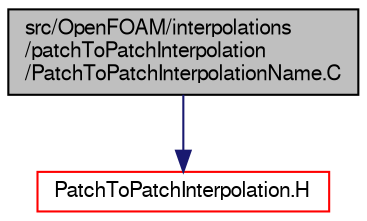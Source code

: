 digraph "src/OpenFOAM/interpolations/patchToPatchInterpolation/PatchToPatchInterpolationName.C"
{
  bgcolor="transparent";
  edge [fontname="FreeSans",fontsize="10",labelfontname="FreeSans",labelfontsize="10"];
  node [fontname="FreeSans",fontsize="10",shape=record];
  Node0 [label="src/OpenFOAM/interpolations\l/patchToPatchInterpolation\l/PatchToPatchInterpolationName.C",height=0.2,width=0.4,color="black", fillcolor="grey75", style="filled", fontcolor="black"];
  Node0 -> Node1 [color="midnightblue",fontsize="10",style="solid",fontname="FreeSans"];
  Node1 [label="PatchToPatchInterpolation.H",height=0.2,width=0.4,color="red",URL="$a10487.html"];
}
